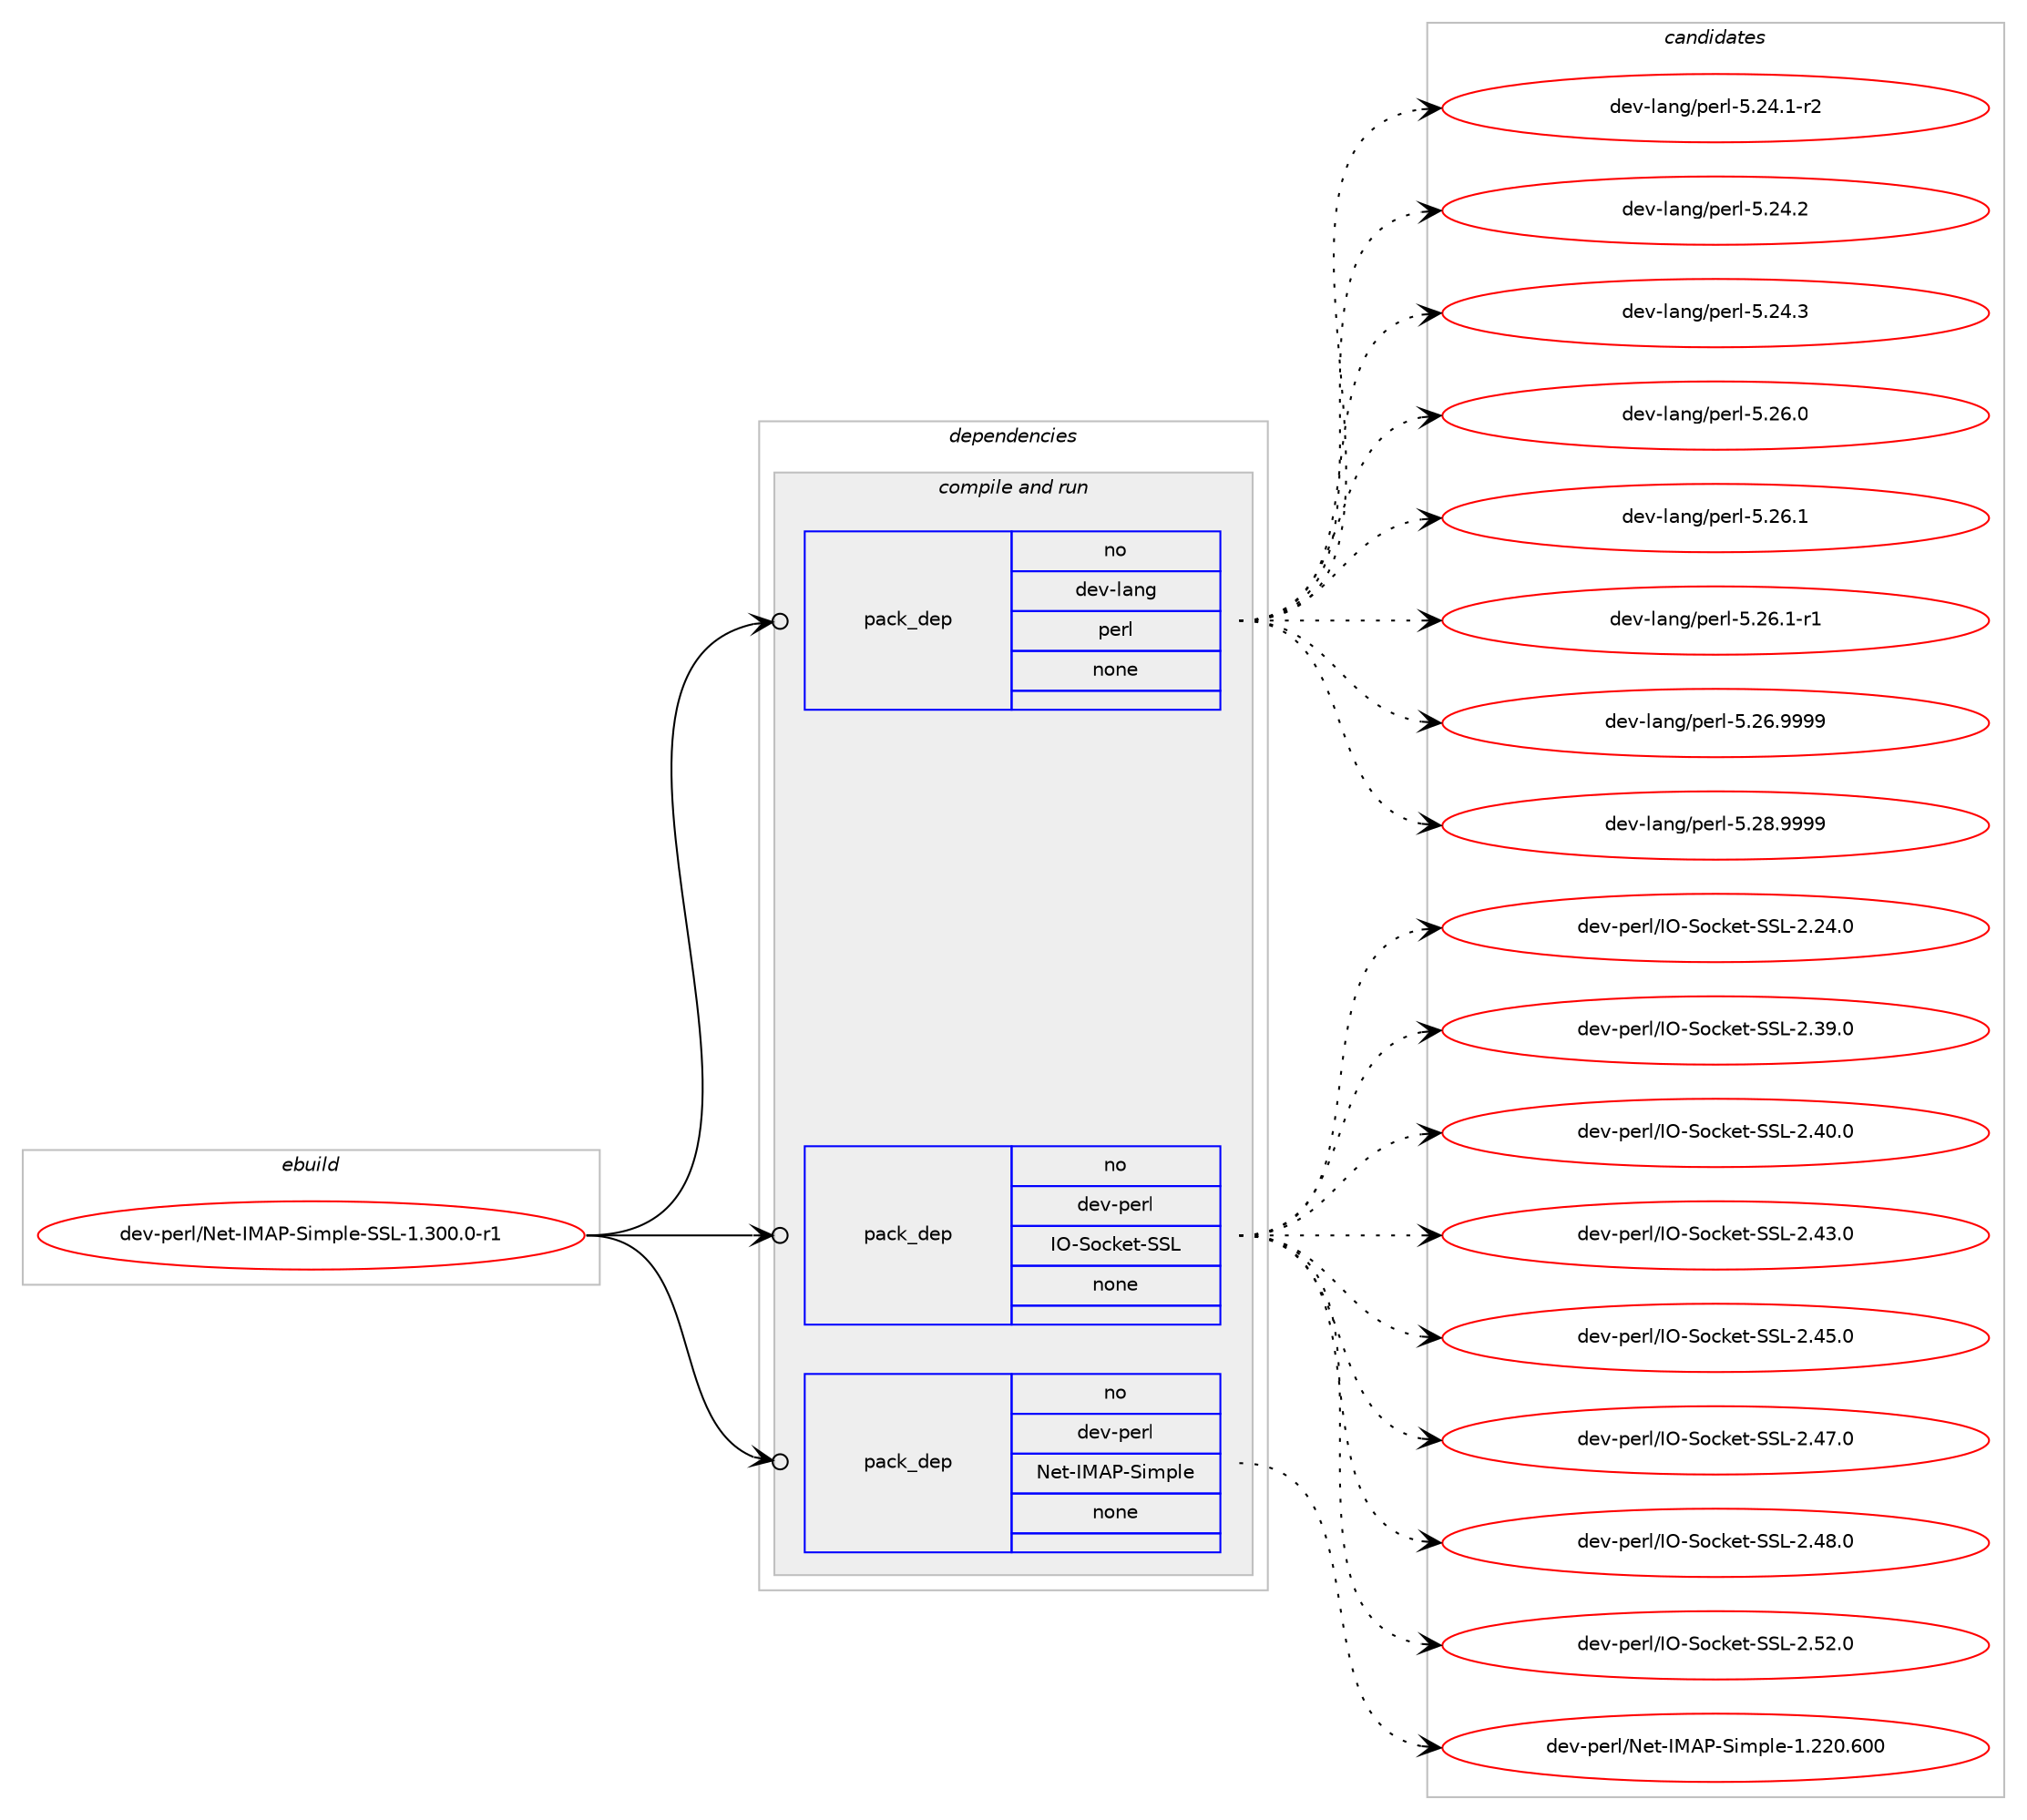 digraph prolog {

# *************
# Graph options
# *************

newrank=true;
concentrate=true;
compound=true;
graph [rankdir=LR,fontname=Helvetica,fontsize=10,ranksep=1.5];#, ranksep=2.5, nodesep=0.2];
edge  [arrowhead=vee];
node  [fontname=Helvetica,fontsize=10];

# **********
# The ebuild
# **********

subgraph cluster_leftcol {
color=gray;
rank=same;
label=<<i>ebuild</i>>;
id [label="dev-perl/Net-IMAP-Simple-SSL-1.300.0-r1", color=red, width=4, href="../dev-perl/Net-IMAP-Simple-SSL-1.300.0-r1.svg"];
}

# ****************
# The dependencies
# ****************

subgraph cluster_midcol {
color=gray;
label=<<i>dependencies</i>>;
subgraph cluster_compile {
fillcolor="#eeeeee";
style=filled;
label=<<i>compile</i>>;
}
subgraph cluster_compileandrun {
fillcolor="#eeeeee";
style=filled;
label=<<i>compile and run</i>>;
subgraph pack104716 {
dependency136167 [label=<<TABLE BORDER="0" CELLBORDER="1" CELLSPACING="0" CELLPADDING="4" WIDTH="220"><TR><TD ROWSPAN="6" CELLPADDING="30">pack_dep</TD></TR><TR><TD WIDTH="110">no</TD></TR><TR><TD>dev-lang</TD></TR><TR><TD>perl</TD></TR><TR><TD>none</TD></TR><TR><TD></TD></TR></TABLE>>, shape=none, color=blue];
}
id:e -> dependency136167:w [weight=20,style="solid",arrowhead="odotvee"];
subgraph pack104717 {
dependency136168 [label=<<TABLE BORDER="0" CELLBORDER="1" CELLSPACING="0" CELLPADDING="4" WIDTH="220"><TR><TD ROWSPAN="6" CELLPADDING="30">pack_dep</TD></TR><TR><TD WIDTH="110">no</TD></TR><TR><TD>dev-perl</TD></TR><TR><TD>IO-Socket-SSL</TD></TR><TR><TD>none</TD></TR><TR><TD></TD></TR></TABLE>>, shape=none, color=blue];
}
id:e -> dependency136168:w [weight=20,style="solid",arrowhead="odotvee"];
subgraph pack104718 {
dependency136169 [label=<<TABLE BORDER="0" CELLBORDER="1" CELLSPACING="0" CELLPADDING="4" WIDTH="220"><TR><TD ROWSPAN="6" CELLPADDING="30">pack_dep</TD></TR><TR><TD WIDTH="110">no</TD></TR><TR><TD>dev-perl</TD></TR><TR><TD>Net-IMAP-Simple</TD></TR><TR><TD>none</TD></TR><TR><TD></TD></TR></TABLE>>, shape=none, color=blue];
}
id:e -> dependency136169:w [weight=20,style="solid",arrowhead="odotvee"];
}
subgraph cluster_run {
fillcolor="#eeeeee";
style=filled;
label=<<i>run</i>>;
}
}

# **************
# The candidates
# **************

subgraph cluster_choices {
rank=same;
color=gray;
label=<<i>candidates</i>>;

subgraph choice104716 {
color=black;
nodesep=1;
choice100101118451089711010347112101114108455346505246494511450 [label="dev-lang/perl-5.24.1-r2", color=red, width=4,href="../dev-lang/perl-5.24.1-r2.svg"];
choice10010111845108971101034711210111410845534650524650 [label="dev-lang/perl-5.24.2", color=red, width=4,href="../dev-lang/perl-5.24.2.svg"];
choice10010111845108971101034711210111410845534650524651 [label="dev-lang/perl-5.24.3", color=red, width=4,href="../dev-lang/perl-5.24.3.svg"];
choice10010111845108971101034711210111410845534650544648 [label="dev-lang/perl-5.26.0", color=red, width=4,href="../dev-lang/perl-5.26.0.svg"];
choice10010111845108971101034711210111410845534650544649 [label="dev-lang/perl-5.26.1", color=red, width=4,href="../dev-lang/perl-5.26.1.svg"];
choice100101118451089711010347112101114108455346505446494511449 [label="dev-lang/perl-5.26.1-r1", color=red, width=4,href="../dev-lang/perl-5.26.1-r1.svg"];
choice10010111845108971101034711210111410845534650544657575757 [label="dev-lang/perl-5.26.9999", color=red, width=4,href="../dev-lang/perl-5.26.9999.svg"];
choice10010111845108971101034711210111410845534650564657575757 [label="dev-lang/perl-5.28.9999", color=red, width=4,href="../dev-lang/perl-5.28.9999.svg"];
dependency136167:e -> choice100101118451089711010347112101114108455346505246494511450:w [style=dotted,weight="100"];
dependency136167:e -> choice10010111845108971101034711210111410845534650524650:w [style=dotted,weight="100"];
dependency136167:e -> choice10010111845108971101034711210111410845534650524651:w [style=dotted,weight="100"];
dependency136167:e -> choice10010111845108971101034711210111410845534650544648:w [style=dotted,weight="100"];
dependency136167:e -> choice10010111845108971101034711210111410845534650544649:w [style=dotted,weight="100"];
dependency136167:e -> choice100101118451089711010347112101114108455346505446494511449:w [style=dotted,weight="100"];
dependency136167:e -> choice10010111845108971101034711210111410845534650544657575757:w [style=dotted,weight="100"];
dependency136167:e -> choice10010111845108971101034711210111410845534650564657575757:w [style=dotted,weight="100"];
}
subgraph choice104717 {
color=black;
nodesep=1;
choice100101118451121011141084773794583111991071011164583837645504650524648 [label="dev-perl/IO-Socket-SSL-2.24.0", color=red, width=4,href="../dev-perl/IO-Socket-SSL-2.24.0.svg"];
choice100101118451121011141084773794583111991071011164583837645504651574648 [label="dev-perl/IO-Socket-SSL-2.39.0", color=red, width=4,href="../dev-perl/IO-Socket-SSL-2.39.0.svg"];
choice100101118451121011141084773794583111991071011164583837645504652484648 [label="dev-perl/IO-Socket-SSL-2.40.0", color=red, width=4,href="../dev-perl/IO-Socket-SSL-2.40.0.svg"];
choice100101118451121011141084773794583111991071011164583837645504652514648 [label="dev-perl/IO-Socket-SSL-2.43.0", color=red, width=4,href="../dev-perl/IO-Socket-SSL-2.43.0.svg"];
choice100101118451121011141084773794583111991071011164583837645504652534648 [label="dev-perl/IO-Socket-SSL-2.45.0", color=red, width=4,href="../dev-perl/IO-Socket-SSL-2.45.0.svg"];
choice100101118451121011141084773794583111991071011164583837645504652554648 [label="dev-perl/IO-Socket-SSL-2.47.0", color=red, width=4,href="../dev-perl/IO-Socket-SSL-2.47.0.svg"];
choice100101118451121011141084773794583111991071011164583837645504652564648 [label="dev-perl/IO-Socket-SSL-2.48.0", color=red, width=4,href="../dev-perl/IO-Socket-SSL-2.48.0.svg"];
choice100101118451121011141084773794583111991071011164583837645504653504648 [label="dev-perl/IO-Socket-SSL-2.52.0", color=red, width=4,href="../dev-perl/IO-Socket-SSL-2.52.0.svg"];
dependency136168:e -> choice100101118451121011141084773794583111991071011164583837645504650524648:w [style=dotted,weight="100"];
dependency136168:e -> choice100101118451121011141084773794583111991071011164583837645504651574648:w [style=dotted,weight="100"];
dependency136168:e -> choice100101118451121011141084773794583111991071011164583837645504652484648:w [style=dotted,weight="100"];
dependency136168:e -> choice100101118451121011141084773794583111991071011164583837645504652514648:w [style=dotted,weight="100"];
dependency136168:e -> choice100101118451121011141084773794583111991071011164583837645504652534648:w [style=dotted,weight="100"];
dependency136168:e -> choice100101118451121011141084773794583111991071011164583837645504652554648:w [style=dotted,weight="100"];
dependency136168:e -> choice100101118451121011141084773794583111991071011164583837645504652564648:w [style=dotted,weight="100"];
dependency136168:e -> choice100101118451121011141084773794583111991071011164583837645504653504648:w [style=dotted,weight="100"];
}
subgraph choice104718 {
color=black;
nodesep=1;
choice1001011184511210111410847781011164573776580458310510911210810145494650504846544848 [label="dev-perl/Net-IMAP-Simple-1.220.600", color=red, width=4,href="../dev-perl/Net-IMAP-Simple-1.220.600.svg"];
dependency136169:e -> choice1001011184511210111410847781011164573776580458310510911210810145494650504846544848:w [style=dotted,weight="100"];
}
}

}

